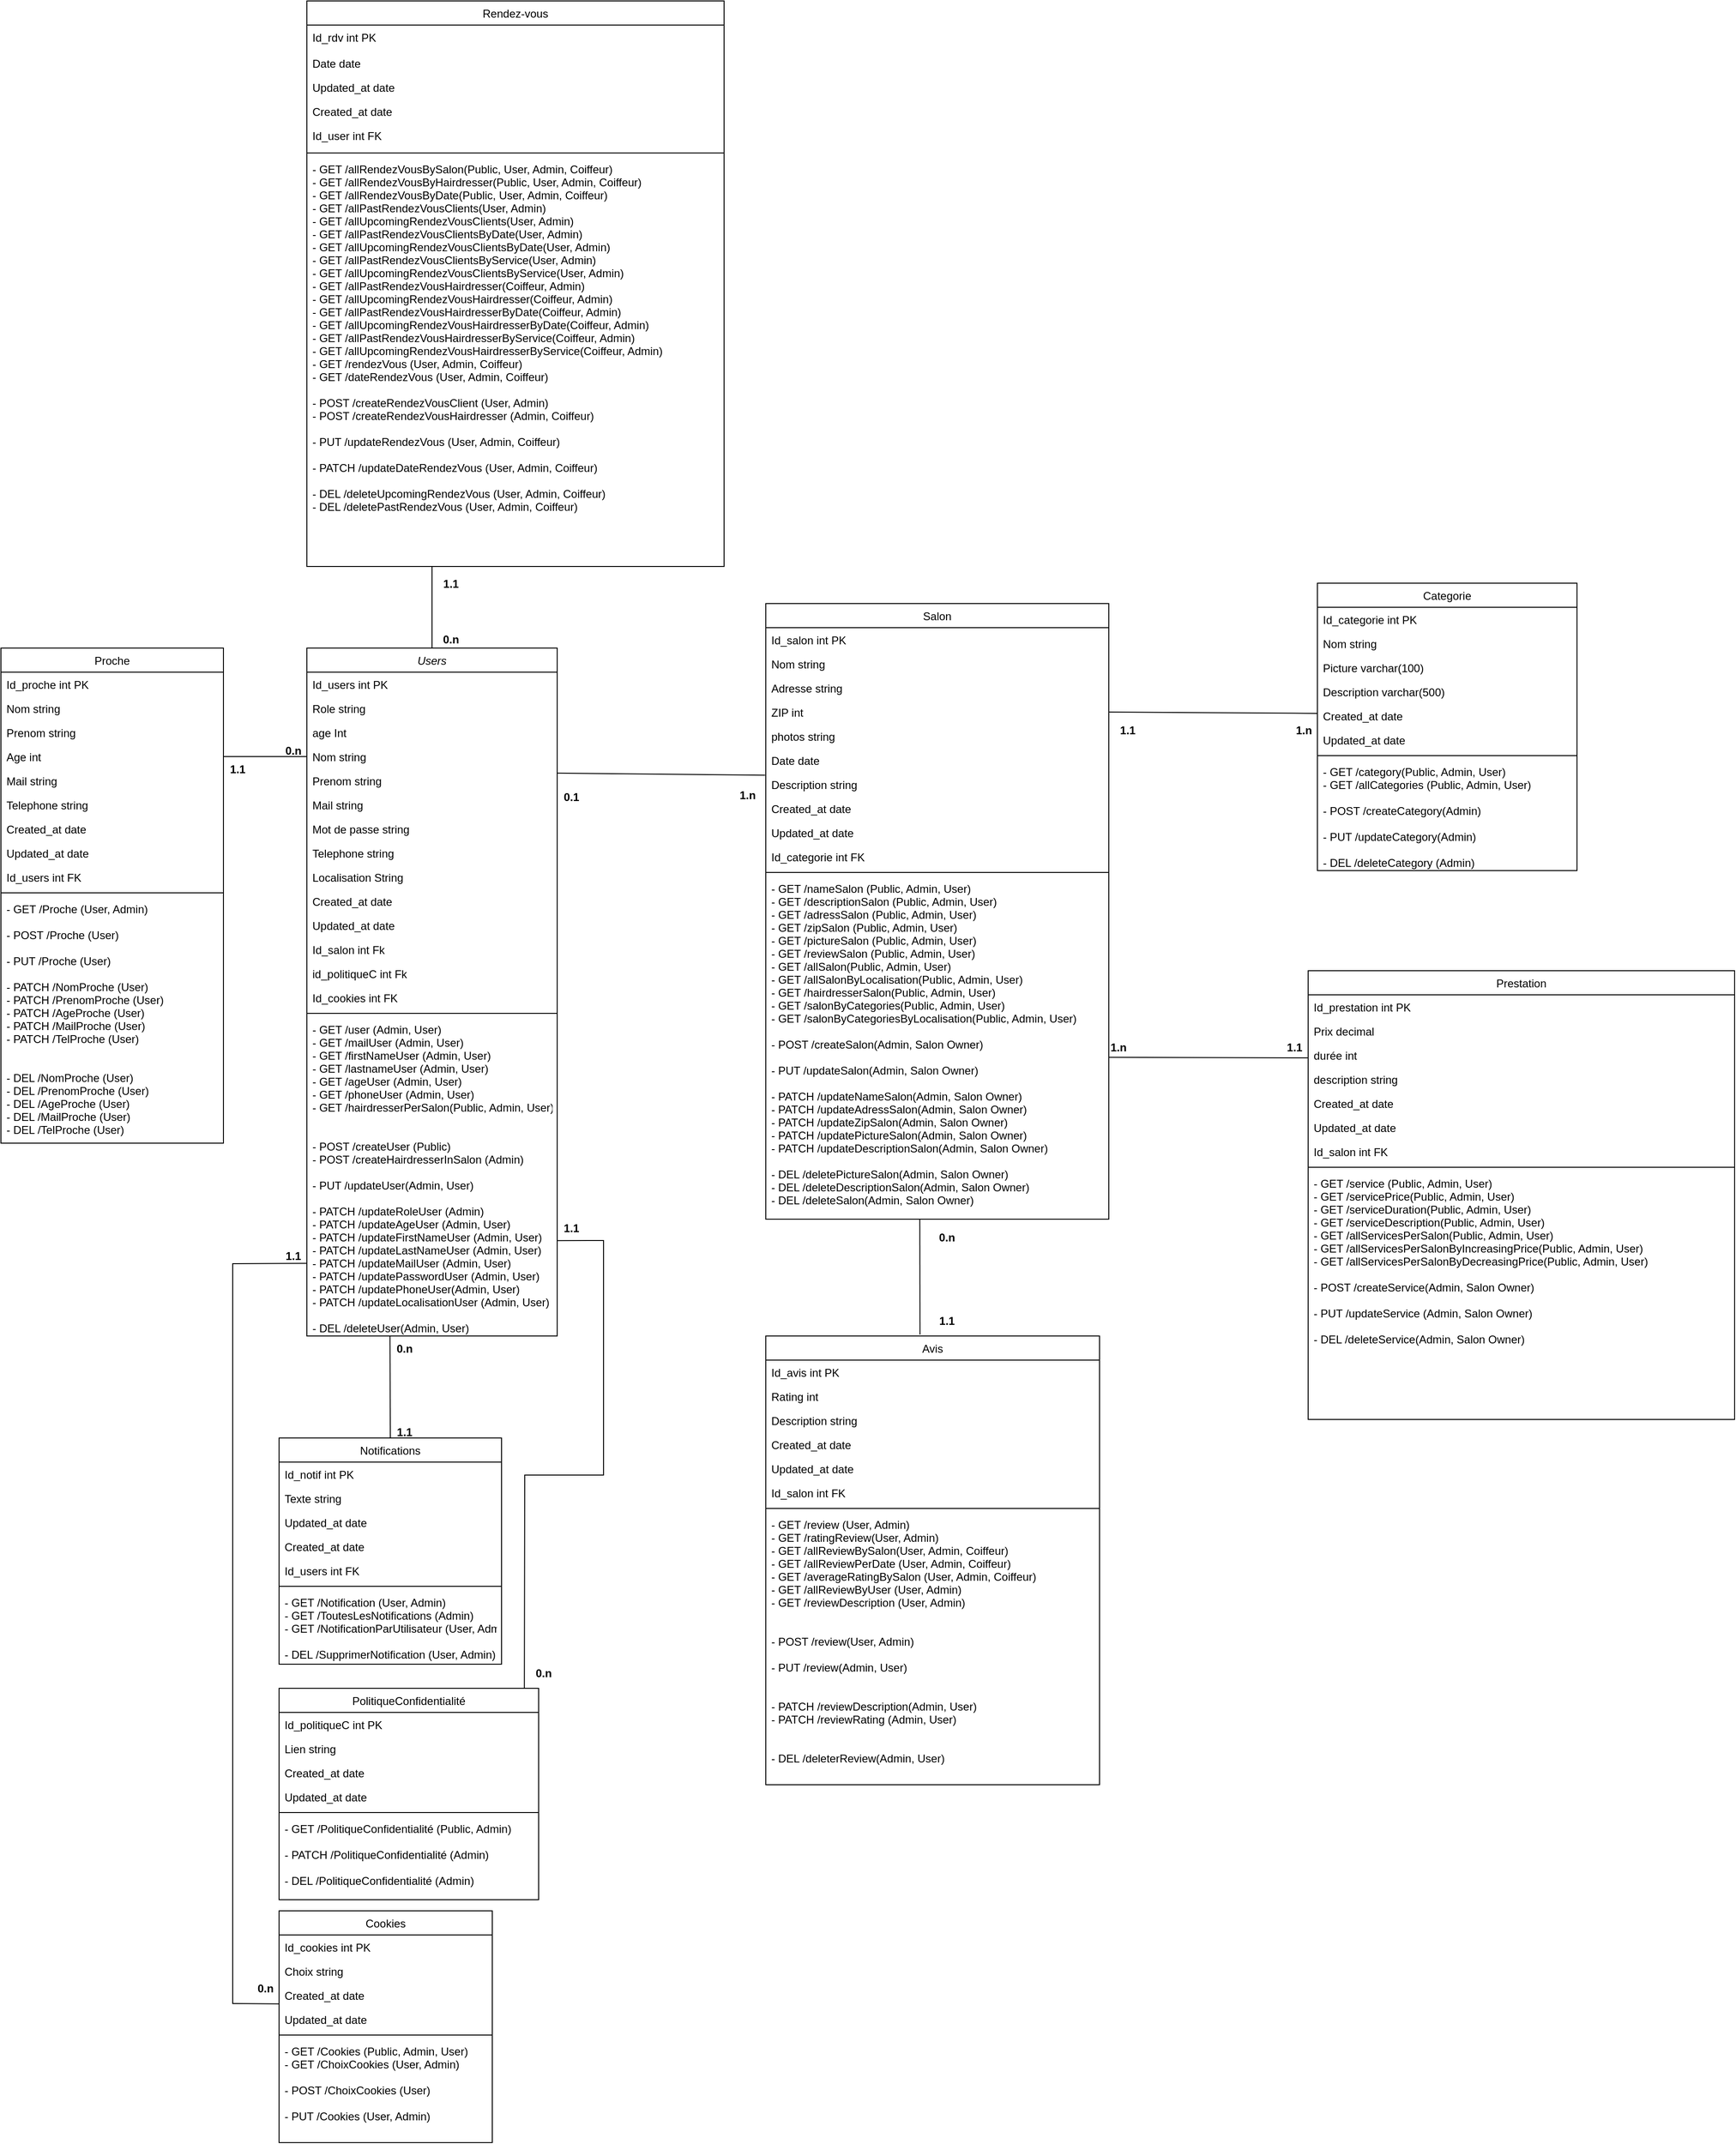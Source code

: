 <mxfile version="26.1.1">
  <diagram id="C5RBs43oDa-KdzZeNtuy" name="Page-1">
    <mxGraphModel dx="3074" dy="2182" grid="1" gridSize="10" guides="1" tooltips="1" connect="1" arrows="1" fold="1" page="1" pageScale="1" pageWidth="827" pageHeight="1169" math="0" shadow="0">
      <root>
        <mxCell id="WIyWlLk6GJQsqaUBKTNV-0" />
        <mxCell id="WIyWlLk6GJQsqaUBKTNV-1" parent="WIyWlLk6GJQsqaUBKTNV-0" />
        <mxCell id="zkfFHV4jXpPFQw0GAbJ--0" value="Users" style="swimlane;fontStyle=2;align=center;verticalAlign=top;childLayout=stackLayout;horizontal=1;startSize=26;horizontalStack=0;resizeParent=1;resizeLast=0;collapsible=1;marginBottom=0;rounded=0;shadow=0;strokeWidth=1;" parent="WIyWlLk6GJQsqaUBKTNV-1" vertex="1">
          <mxGeometry x="40" y="-92" width="270" height="742" as="geometry">
            <mxRectangle x="230" y="140" width="160" height="26" as="alternateBounds" />
          </mxGeometry>
        </mxCell>
        <mxCell id="LIrFVqC6FrregrjLPzAZ-3" value="Id_users int PK&#xa;" style="text;align=left;verticalAlign=top;spacingLeft=4;spacingRight=4;overflow=hidden;rotatable=0;points=[[0,0.5],[1,0.5]];portConstraint=eastwest;" parent="zkfFHV4jXpPFQw0GAbJ--0" vertex="1">
          <mxGeometry y="26" width="270" height="26" as="geometry" />
        </mxCell>
        <mxCell id="zkfFHV4jXpPFQw0GAbJ--1" value="Role string&#xa;&#xa;" style="text;align=left;verticalAlign=top;spacingLeft=4;spacingRight=4;overflow=hidden;rotatable=0;points=[[0,0.5],[1,0.5]];portConstraint=eastwest;" parent="zkfFHV4jXpPFQw0GAbJ--0" vertex="1">
          <mxGeometry y="52" width="270" height="26" as="geometry" />
        </mxCell>
        <mxCell id="zkfFHV4jXpPFQw0GAbJ--2" value="age Int" style="text;align=left;verticalAlign=top;spacingLeft=4;spacingRight=4;overflow=hidden;rotatable=0;points=[[0,0.5],[1,0.5]];portConstraint=eastwest;rounded=0;shadow=0;html=0;" parent="zkfFHV4jXpPFQw0GAbJ--0" vertex="1">
          <mxGeometry y="78" width="270" height="26" as="geometry" />
        </mxCell>
        <mxCell id="zkfFHV4jXpPFQw0GAbJ--3" value="Nom string" style="text;align=left;verticalAlign=top;spacingLeft=4;spacingRight=4;overflow=hidden;rotatable=0;points=[[0,0.5],[1,0.5]];portConstraint=eastwest;rounded=0;shadow=0;html=0;" parent="zkfFHV4jXpPFQw0GAbJ--0" vertex="1">
          <mxGeometry y="104" width="270" height="26" as="geometry" />
        </mxCell>
        <mxCell id="zkfFHV4jXpPFQw0GAbJ--5" value="Prenom string" style="text;align=left;verticalAlign=top;spacingLeft=4;spacingRight=4;overflow=hidden;rotatable=0;points=[[0,0.5],[1,0.5]];portConstraint=eastwest;" parent="zkfFHV4jXpPFQw0GAbJ--0" vertex="1">
          <mxGeometry y="130" width="270" height="26" as="geometry" />
        </mxCell>
        <mxCell id="1XZv7HSyNnlQdb31LOB--0" value="Mail string" style="text;align=left;verticalAlign=top;spacingLeft=4;spacingRight=4;overflow=hidden;rotatable=0;points=[[0,0.5],[1,0.5]];portConstraint=eastwest;" parent="zkfFHV4jXpPFQw0GAbJ--0" vertex="1">
          <mxGeometry y="156" width="270" height="26" as="geometry" />
        </mxCell>
        <mxCell id="1XZv7HSyNnlQdb31LOB--1" value="Mot de passe string" style="text;align=left;verticalAlign=top;spacingLeft=4;spacingRight=4;overflow=hidden;rotatable=0;points=[[0,0.5],[1,0.5]];portConstraint=eastwest;" parent="zkfFHV4jXpPFQw0GAbJ--0" vertex="1">
          <mxGeometry y="182" width="270" height="26" as="geometry" />
        </mxCell>
        <mxCell id="1XZv7HSyNnlQdb31LOB--2" value="Telephone string" style="text;align=left;verticalAlign=top;spacingLeft=4;spacingRight=4;overflow=hidden;rotatable=0;points=[[0,0.5],[1,0.5]];portConstraint=eastwest;" parent="zkfFHV4jXpPFQw0GAbJ--0" vertex="1">
          <mxGeometry y="208" width="270" height="26" as="geometry" />
        </mxCell>
        <mxCell id="1XZv7HSyNnlQdb31LOB--3" value="Localisation String" style="text;align=left;verticalAlign=top;spacingLeft=4;spacingRight=4;overflow=hidden;rotatable=0;points=[[0,0.5],[1,0.5]];portConstraint=eastwest;" parent="zkfFHV4jXpPFQw0GAbJ--0" vertex="1">
          <mxGeometry y="234" width="270" height="26" as="geometry" />
        </mxCell>
        <mxCell id="LIrFVqC6FrregrjLPzAZ-22" value="Created_at date" style="text;align=left;verticalAlign=top;spacingLeft=4;spacingRight=4;overflow=hidden;rotatable=0;points=[[0,0.5],[1,0.5]];portConstraint=eastwest;" parent="zkfFHV4jXpPFQw0GAbJ--0" vertex="1">
          <mxGeometry y="260" width="270" height="26" as="geometry" />
        </mxCell>
        <mxCell id="LIrFVqC6FrregrjLPzAZ-23" value="Updated_at date" style="text;align=left;verticalAlign=top;spacingLeft=4;spacingRight=4;overflow=hidden;rotatable=0;points=[[0,0.5],[1,0.5]];portConstraint=eastwest;" parent="zkfFHV4jXpPFQw0GAbJ--0" vertex="1">
          <mxGeometry y="286" width="270" height="26" as="geometry" />
        </mxCell>
        <mxCell id="LIrFVqC6FrregrjLPzAZ-4" value="Id_salon int Fk" style="text;align=left;verticalAlign=top;spacingLeft=4;spacingRight=4;overflow=hidden;rotatable=0;points=[[0,0.5],[1,0.5]];portConstraint=eastwest;" parent="zkfFHV4jXpPFQw0GAbJ--0" vertex="1">
          <mxGeometry y="312" width="270" height="26" as="geometry" />
        </mxCell>
        <mxCell id="LIrFVqC6FrregrjLPzAZ-5" value="id_politiqueC int Fk" style="text;align=left;verticalAlign=top;spacingLeft=4;spacingRight=4;overflow=hidden;rotatable=0;points=[[0,0.5],[1,0.5]];portConstraint=eastwest;" parent="zkfFHV4jXpPFQw0GAbJ--0" vertex="1">
          <mxGeometry y="338" width="270" height="26" as="geometry" />
        </mxCell>
        <mxCell id="LIrFVqC6FrregrjLPzAZ-6" value="Id_cookies int FK" style="text;align=left;verticalAlign=top;spacingLeft=4;spacingRight=4;overflow=hidden;rotatable=0;points=[[0,0.5],[1,0.5]];portConstraint=eastwest;" parent="zkfFHV4jXpPFQw0GAbJ--0" vertex="1">
          <mxGeometry y="364" width="270" height="26" as="geometry" />
        </mxCell>
        <mxCell id="zkfFHV4jXpPFQw0GAbJ--4" value="" style="line;html=1;strokeWidth=1;align=left;verticalAlign=middle;spacingTop=-1;spacingLeft=3;spacingRight=3;rotatable=0;labelPosition=right;points=[];portConstraint=eastwest;" parent="zkfFHV4jXpPFQw0GAbJ--0" vertex="1">
          <mxGeometry y="390" width="270" height="8" as="geometry" />
        </mxCell>
        <mxCell id="1XZv7HSyNnlQdb31LOB--4" value="- GET /user (Admin, User) &#xa;- GET /mailUser (Admin, User) &#xa;- GET /firstNameUser (Admin, User) &#xa;- GET /lastnameUser (Admin, User) &#xa;- GET /ageUser (Admin, User) &#xa;- GET /phoneUser (Admin, User) &#xa;- GET /hairdresserPerSalon(Public, Admin, User) &#xa; &#xa; &#xa;- POST /createUser (Public) &#xa;- POST /createHairdresserInSalon (Admin) &#xa; &#xa;- PUT /updateUser(Admin, User) &#xa; &#xa;- PATCH /updateRoleUser (Admin) &#xa;- PATCH /updateAgeUser (Admin, User) &#xa;- PATCH /updateFirstNameUser (Admin, User) &#xa;- PATCH /updateLastNameUser (Admin, User) &#xa;- PATCH /updateMailUser (Admin, User) &#xa;- PATCH /updatePasswordUser (Admin, User) &#xa;- PATCH /updatePhoneUser(Admin, User) &#xa;- PATCH /updateLocalisationUser (Admin, User) &#xa; &#xa;- DEL /deleteUser(Admin, User) " style="text;align=left;verticalAlign=top;spacingLeft=4;spacingRight=4;overflow=hidden;rotatable=0;points=[[0,0.5],[1,0.5]];portConstraint=eastwest;" parent="zkfFHV4jXpPFQw0GAbJ--0" vertex="1">
          <mxGeometry y="398" width="270" height="344" as="geometry" />
        </mxCell>
        <mxCell id="zkfFHV4jXpPFQw0GAbJ--17" value="Salon" style="swimlane;fontStyle=0;align=center;verticalAlign=top;childLayout=stackLayout;horizontal=1;startSize=26;horizontalStack=0;resizeParent=1;resizeLast=0;collapsible=1;marginBottom=0;rounded=0;shadow=0;strokeWidth=1;" parent="WIyWlLk6GJQsqaUBKTNV-1" vertex="1">
          <mxGeometry x="535" y="-140" width="370" height="664" as="geometry">
            <mxRectangle x="550" y="140" width="160" height="26" as="alternateBounds" />
          </mxGeometry>
        </mxCell>
        <mxCell id="LIrFVqC6FrregrjLPzAZ-31" value="Id_salon int PK" style="text;align=left;verticalAlign=top;spacingLeft=4;spacingRight=4;overflow=hidden;rotatable=0;points=[[0,0.5],[1,0.5]];portConstraint=eastwest;" parent="zkfFHV4jXpPFQw0GAbJ--17" vertex="1">
          <mxGeometry y="26" width="370" height="26" as="geometry" />
        </mxCell>
        <mxCell id="zkfFHV4jXpPFQw0GAbJ--18" value="Nom string" style="text;align=left;verticalAlign=top;spacingLeft=4;spacingRight=4;overflow=hidden;rotatable=0;points=[[0,0.5],[1,0.5]];portConstraint=eastwest;" parent="zkfFHV4jXpPFQw0GAbJ--17" vertex="1">
          <mxGeometry y="52" width="370" height="26" as="geometry" />
        </mxCell>
        <mxCell id="zkfFHV4jXpPFQw0GAbJ--19" value="Adresse string" style="text;align=left;verticalAlign=top;spacingLeft=4;spacingRight=4;overflow=hidden;rotatable=0;points=[[0,0.5],[1,0.5]];portConstraint=eastwest;rounded=0;shadow=0;html=0;" parent="zkfFHV4jXpPFQw0GAbJ--17" vertex="1">
          <mxGeometry y="78" width="370" height="26" as="geometry" />
        </mxCell>
        <mxCell id="zkfFHV4jXpPFQw0GAbJ--20" value="ZIP int" style="text;align=left;verticalAlign=top;spacingLeft=4;spacingRight=4;overflow=hidden;rotatable=0;points=[[0,0.5],[1,0.5]];portConstraint=eastwest;rounded=0;shadow=0;html=0;" parent="zkfFHV4jXpPFQw0GAbJ--17" vertex="1">
          <mxGeometry y="104" width="370" height="26" as="geometry" />
        </mxCell>
        <mxCell id="zkfFHV4jXpPFQw0GAbJ--21" value="photos string" style="text;align=left;verticalAlign=top;spacingLeft=4;spacingRight=4;overflow=hidden;rotatable=0;points=[[0,0.5],[1,0.5]];portConstraint=eastwest;rounded=0;shadow=0;html=0;" parent="zkfFHV4jXpPFQw0GAbJ--17" vertex="1">
          <mxGeometry y="130" width="370" height="26" as="geometry" />
        </mxCell>
        <mxCell id="zkfFHV4jXpPFQw0GAbJ--22" value="Date date" style="text;align=left;verticalAlign=top;spacingLeft=4;spacingRight=4;overflow=hidden;rotatable=0;points=[[0,0.5],[1,0.5]];portConstraint=eastwest;rounded=0;shadow=0;html=0;" parent="zkfFHV4jXpPFQw0GAbJ--17" vertex="1">
          <mxGeometry y="156" width="370" height="26" as="geometry" />
        </mxCell>
        <mxCell id="zkfFHV4jXpPFQw0GAbJ--24" value="Description string" style="text;align=left;verticalAlign=top;spacingLeft=4;spacingRight=4;overflow=hidden;rotatable=0;points=[[0,0.5],[1,0.5]];portConstraint=eastwest;" parent="zkfFHV4jXpPFQw0GAbJ--17" vertex="1">
          <mxGeometry y="182" width="370" height="26" as="geometry" />
        </mxCell>
        <mxCell id="LIrFVqC6FrregrjLPzAZ-29" value="Created_at date" style="text;align=left;verticalAlign=top;spacingLeft=4;spacingRight=4;overflow=hidden;rotatable=0;points=[[0,0.5],[1,0.5]];portConstraint=eastwest;" parent="zkfFHV4jXpPFQw0GAbJ--17" vertex="1">
          <mxGeometry y="208" width="370" height="26" as="geometry" />
        </mxCell>
        <mxCell id="LIrFVqC6FrregrjLPzAZ-30" value="Updated_at date" style="text;align=left;verticalAlign=top;spacingLeft=4;spacingRight=4;overflow=hidden;rotatable=0;points=[[0,0.5],[1,0.5]];portConstraint=eastwest;" parent="zkfFHV4jXpPFQw0GAbJ--17" vertex="1">
          <mxGeometry y="234" width="370" height="26" as="geometry" />
        </mxCell>
        <mxCell id="LIrFVqC6FrregrjLPzAZ-32" value="Id_categorie int FK" style="text;align=left;verticalAlign=top;spacingLeft=4;spacingRight=4;overflow=hidden;rotatable=0;points=[[0,0.5],[1,0.5]];portConstraint=eastwest;" parent="zkfFHV4jXpPFQw0GAbJ--17" vertex="1">
          <mxGeometry y="260" width="370" height="26" as="geometry" />
        </mxCell>
        <mxCell id="zkfFHV4jXpPFQw0GAbJ--23" value="" style="line;html=1;strokeWidth=1;align=left;verticalAlign=middle;spacingTop=-1;spacingLeft=3;spacingRight=3;rotatable=0;labelPosition=right;points=[];portConstraint=eastwest;" parent="zkfFHV4jXpPFQw0GAbJ--17" vertex="1">
          <mxGeometry y="286" width="370" height="8" as="geometry" />
        </mxCell>
        <mxCell id="zkfFHV4jXpPFQw0GAbJ--25" value="- GET /nameSalon (Public, Admin, User) &#xa;- GET /descriptionSalon (Public, Admin, User) &#xa;- GET /adressSalon (Public, Admin, User) &#xa;- GET /zipSalon (Public, Admin, User) &#xa;- GET /pictureSalon (Public, Admin, User) &#xa;- GET /reviewSalon (Public, Admin, User) &#xa;- GET /allSalon(Public, Admin, User) &#xa;- GET /allSalonByLocalisation(Public, Admin, User) &#xa;- GET /hairdresserSalon(Public, Admin, User) &#xa;- GET /salonByCategories(Public, Admin, User) &#xa;- GET /salonByCategoriesByLocalisation(Public, Admin, User) &#xa; &#xa;- POST /createSalon(Admin, Salon Owner) &#xa; &#xa;- PUT /updateSalon(Admin, Salon Owner) &#xa; &#xa;- PATCH /updateNameSalon(Admin, Salon Owner) &#xa;- PATCH /updateAdressSalon(Admin, Salon Owner) &#xa;- PATCH /updateZipSalon(Admin, Salon Owner) &#xa;- PATCH /updatePictureSalon(Admin, Salon Owner) &#xa;- PATCH /updateDescriptionSalon(Admin, Salon Owner) &#xa; &#xa;- DEL /deletePictureSalon(Admin, Salon Owner) &#xa;- DEL /deleteDescriptionSalon(Admin, Salon Owner) &#xa;- DEL /deleteSalon(Admin, Salon Owner) " style="text;align=left;verticalAlign=top;spacingLeft=4;spacingRight=4;overflow=hidden;rotatable=0;points=[[0,0.5],[1,0.5]];portConstraint=eastwest;" parent="zkfFHV4jXpPFQw0GAbJ--17" vertex="1">
          <mxGeometry y="294" width="370" height="370" as="geometry" />
        </mxCell>
        <mxCell id="1XZv7HSyNnlQdb31LOB--11" value="Prestation" style="swimlane;fontStyle=0;align=center;verticalAlign=top;childLayout=stackLayout;horizontal=1;startSize=26;horizontalStack=0;resizeParent=1;resizeLast=0;collapsible=1;marginBottom=0;rounded=0;shadow=0;strokeWidth=1;" parent="WIyWlLk6GJQsqaUBKTNV-1" vertex="1">
          <mxGeometry x="1120" y="256" width="460" height="484" as="geometry">
            <mxRectangle x="550" y="140" width="160" height="26" as="alternateBounds" />
          </mxGeometry>
        </mxCell>
        <mxCell id="LIrFVqC6FrregrjLPzAZ-46" value="Id_prestation int PK" style="text;align=left;verticalAlign=top;spacingLeft=4;spacingRight=4;overflow=hidden;rotatable=0;points=[[0,0.5],[1,0.5]];portConstraint=eastwest;" parent="1XZv7HSyNnlQdb31LOB--11" vertex="1">
          <mxGeometry y="26" width="460" height="26" as="geometry" />
        </mxCell>
        <mxCell id="1XZv7HSyNnlQdb31LOB--12" value="Prix decimal" style="text;align=left;verticalAlign=top;spacingLeft=4;spacingRight=4;overflow=hidden;rotatable=0;points=[[0,0.5],[1,0.5]];portConstraint=eastwest;" parent="1XZv7HSyNnlQdb31LOB--11" vertex="1">
          <mxGeometry y="52" width="460" height="26" as="geometry" />
        </mxCell>
        <mxCell id="1XZv7HSyNnlQdb31LOB--13" value="durée int" style="text;align=left;verticalAlign=top;spacingLeft=4;spacingRight=4;overflow=hidden;rotatable=0;points=[[0,0.5],[1,0.5]];portConstraint=eastwest;rounded=0;shadow=0;html=0;" parent="1XZv7HSyNnlQdb31LOB--11" vertex="1">
          <mxGeometry y="78" width="460" height="26" as="geometry" />
        </mxCell>
        <mxCell id="1XZv7HSyNnlQdb31LOB--14" value="description string" style="text;align=left;verticalAlign=top;spacingLeft=4;spacingRight=4;overflow=hidden;rotatable=0;points=[[0,0.5],[1,0.5]];portConstraint=eastwest;rounded=0;shadow=0;html=0;" parent="1XZv7HSyNnlQdb31LOB--11" vertex="1">
          <mxGeometry y="104" width="460" height="26" as="geometry" />
        </mxCell>
        <mxCell id="LIrFVqC6FrregrjLPzAZ-37" value="Created_at date" style="text;align=left;verticalAlign=top;spacingLeft=4;spacingRight=4;overflow=hidden;rotatable=0;points=[[0,0.5],[1,0.5]];portConstraint=eastwest;" parent="1XZv7HSyNnlQdb31LOB--11" vertex="1">
          <mxGeometry y="130" width="460" height="26" as="geometry" />
        </mxCell>
        <mxCell id="LIrFVqC6FrregrjLPzAZ-38" value="Updated_at date" style="text;align=left;verticalAlign=top;spacingLeft=4;spacingRight=4;overflow=hidden;rotatable=0;points=[[0,0.5],[1,0.5]];portConstraint=eastwest;" parent="1XZv7HSyNnlQdb31LOB--11" vertex="1">
          <mxGeometry y="156" width="460" height="26" as="geometry" />
        </mxCell>
        <mxCell id="LIrFVqC6FrregrjLPzAZ-47" value="Id_salon int FK" style="text;align=left;verticalAlign=top;spacingLeft=4;spacingRight=4;overflow=hidden;rotatable=0;points=[[0,0.5],[1,0.5]];portConstraint=eastwest;" parent="1XZv7HSyNnlQdb31LOB--11" vertex="1">
          <mxGeometry y="182" width="460" height="26" as="geometry" />
        </mxCell>
        <mxCell id="1XZv7HSyNnlQdb31LOB--18" value="" style="line;html=1;strokeWidth=1;align=left;verticalAlign=middle;spacingTop=-1;spacingLeft=3;spacingRight=3;rotatable=0;labelPosition=right;points=[];portConstraint=eastwest;" parent="1XZv7HSyNnlQdb31LOB--11" vertex="1">
          <mxGeometry y="208" width="460" height="8" as="geometry" />
        </mxCell>
        <mxCell id="1XZv7HSyNnlQdb31LOB--20" value="- GET /service (Public, Admin, User) &#xa;- GET /servicePrice(Public, Admin, User) &#xa;- GET /serviceDuration(Public, Admin, User) &#xa;- GET /serviceDescription(Public, Admin, User) &#xa;- GET /allServicesPerSalon(Public, Admin, User) &#xa;- GET /allServicesPerSalonByIncreasingPrice(Public, Admin, User) &#xa;- GET /allServicesPerSalonByDecreasingPrice(Public, Admin, User) &#xa; &#xa;- POST /createService(Admin, Salon Owner) &#xa; &#xa;- PUT /updateService (Admin, Salon Owner)  &#xa; &#xa;- DEL /deleteService(Admin, Salon Owner) " style="text;align=left;verticalAlign=top;spacingLeft=4;spacingRight=4;overflow=hidden;rotatable=0;points=[[0,0.5],[1,0.5]];portConstraint=eastwest;" parent="1XZv7HSyNnlQdb31LOB--11" vertex="1">
          <mxGeometry y="216" width="460" height="268" as="geometry" />
        </mxCell>
        <mxCell id="1XZv7HSyNnlQdb31LOB--21" value="Rendez-vous" style="swimlane;fontStyle=0;align=center;verticalAlign=top;childLayout=stackLayout;horizontal=1;startSize=26;horizontalStack=0;resizeParent=1;resizeLast=0;collapsible=1;marginBottom=0;rounded=0;shadow=0;strokeWidth=1;" parent="WIyWlLk6GJQsqaUBKTNV-1" vertex="1">
          <mxGeometry x="40" y="-790" width="450" height="610" as="geometry">
            <mxRectangle x="550" y="140" width="160" height="26" as="alternateBounds" />
          </mxGeometry>
        </mxCell>
        <mxCell id="1XZv7HSyNnlQdb31LOB--22" value="Id_rdv int PK&#xa;&#xa;Date date&#xa;" style="text;align=left;verticalAlign=top;spacingLeft=4;spacingRight=4;overflow=hidden;rotatable=0;points=[[0,0.5],[1,0.5]];portConstraint=eastwest;" parent="1XZv7HSyNnlQdb31LOB--21" vertex="1">
          <mxGeometry y="26" width="450" height="54" as="geometry" />
        </mxCell>
        <mxCell id="LIrFVqC6FrregrjLPzAZ-25" value="Updated_at date" style="text;align=left;verticalAlign=top;spacingLeft=4;spacingRight=4;overflow=hidden;rotatable=0;points=[[0,0.5],[1,0.5]];portConstraint=eastwest;" parent="1XZv7HSyNnlQdb31LOB--21" vertex="1">
          <mxGeometry y="80" width="450" height="26" as="geometry" />
        </mxCell>
        <mxCell id="LIrFVqC6FrregrjLPzAZ-24" value="Created_at date" style="text;align=left;verticalAlign=top;spacingLeft=4;spacingRight=4;overflow=hidden;rotatable=0;points=[[0,0.5],[1,0.5]];portConstraint=eastwest;" parent="1XZv7HSyNnlQdb31LOB--21" vertex="1">
          <mxGeometry y="106" width="450" height="26" as="geometry" />
        </mxCell>
        <mxCell id="LIrFVqC6FrregrjLPzAZ-26" value="Id_user int FK" style="text;align=left;verticalAlign=top;spacingLeft=4;spacingRight=4;overflow=hidden;rotatable=0;points=[[0,0.5],[1,0.5]];portConstraint=eastwest;" parent="1XZv7HSyNnlQdb31LOB--21" vertex="1">
          <mxGeometry y="132" width="450" height="28" as="geometry" />
        </mxCell>
        <mxCell id="1XZv7HSyNnlQdb31LOB--28" value="" style="line;html=1;strokeWidth=1;align=left;verticalAlign=middle;spacingTop=-1;spacingLeft=3;spacingRight=3;rotatable=0;labelPosition=right;points=[];portConstraint=eastwest;" parent="1XZv7HSyNnlQdb31LOB--21" vertex="1">
          <mxGeometry y="160" width="450" height="8" as="geometry" />
        </mxCell>
        <mxCell id="1XZv7HSyNnlQdb31LOB--30" value="- GET /allRendezVousBySalon(Public, User, Admin, Coiffeur) &#xa;- GET /allRendezVousByHairdresser(Public, User, Admin, Coiffeur) &#xa;- GET /allRendezVousByDate(Public, User, Admin, Coiffeur) &#xa;- GET /allPastRendezVousClients(User, Admin) &#xa;- GET /allUpcomingRendezVousClients(User, Admin) &#xa;- GET /allPastRendezVousClientsByDate(User, Admin) &#xa;- GET /allUpcomingRendezVousClientsByDate(User, Admin) &#xa;- GET /allPastRendezVousClientsByService(User, Admin) &#xa;- GET /allUpcomingRendezVousClientsByService(User, Admin) &#xa;- GET /allPastRendezVousHairdresser(Coiffeur, Admin) &#xa;- GET /allUpcomingRendezVousHairdresser(Coiffeur, Admin) &#xa;- GET /allPastRendezVousHairdresserByDate(Coiffeur, Admin) &#xa;- GET /allUpcomingRendezVousHairdresserByDate(Coiffeur, Admin) &#xa;- GET /allPastRendezVousHairdresserByService(Coiffeur, Admin) &#xa;- GET /allUpcomingRendezVousHairdresserByService(Coiffeur, Admin) &#xa;- GET /rendezVous (User, Admin, Coiffeur) &#xa;- GET /dateRendezVous (User, Admin, Coiffeur) &#xa; &#xa;- POST /createRendezVousClient (User, Admin) &#xa;- POST /createRendezVousHairdresser (Admin, Coiffeur) &#xa; &#xa;- PUT /updateRendezVous (User, Admin, Coiffeur) &#xa; &#xa;- PATCH /updateDateRendezVous (User, Admin, Coiffeur) &#xa; &#xa;- DEL /deleteUpcomingRendezVous (User, Admin, Coiffeur) &#xa;- DEL /deletePastRendezVous (User, Admin, Coiffeur) " style="text;align=left;verticalAlign=top;spacingLeft=4;spacingRight=4;overflow=hidden;rotatable=0;points=[[0,0.5],[1,0.5]];portConstraint=eastwest;" parent="1XZv7HSyNnlQdb31LOB--21" vertex="1">
          <mxGeometry y="168" width="450" height="400" as="geometry" />
        </mxCell>
        <mxCell id="1XZv7HSyNnlQdb31LOB--40" value="Categorie" style="swimlane;fontStyle=0;align=center;verticalAlign=top;childLayout=stackLayout;horizontal=1;startSize=26;horizontalStack=0;resizeParent=1;resizeLast=0;collapsible=1;marginBottom=0;rounded=0;shadow=0;strokeWidth=1;" parent="WIyWlLk6GJQsqaUBKTNV-1" vertex="1">
          <mxGeometry x="1130" y="-162" width="280" height="310" as="geometry">
            <mxRectangle x="550" y="140" width="160" height="26" as="alternateBounds" />
          </mxGeometry>
        </mxCell>
        <mxCell id="LIrFVqC6FrregrjLPzAZ-41" value="Id_categorie int PK" style="text;align=left;verticalAlign=top;spacingLeft=4;spacingRight=4;overflow=hidden;rotatable=0;points=[[0,0.5],[1,0.5]];portConstraint=eastwest;" parent="1XZv7HSyNnlQdb31LOB--40" vertex="1">
          <mxGeometry y="26" width="280" height="26" as="geometry" />
        </mxCell>
        <mxCell id="1XZv7HSyNnlQdb31LOB--41" value="Nom string" style="text;align=left;verticalAlign=top;spacingLeft=4;spacingRight=4;overflow=hidden;rotatable=0;points=[[0,0.5],[1,0.5]];portConstraint=eastwest;" parent="1XZv7HSyNnlQdb31LOB--40" vertex="1">
          <mxGeometry y="52" width="280" height="26" as="geometry" />
        </mxCell>
        <mxCell id="LIrFVqC6FrregrjLPzAZ-42" value="Picture varchar(100)" style="text;align=left;verticalAlign=top;spacingLeft=4;spacingRight=4;overflow=hidden;rotatable=0;points=[[0,0.5],[1,0.5]];portConstraint=eastwest;" parent="1XZv7HSyNnlQdb31LOB--40" vertex="1">
          <mxGeometry y="78" width="280" height="26" as="geometry" />
        </mxCell>
        <mxCell id="LIrFVqC6FrregrjLPzAZ-43" value="Description varchar(500)" style="text;align=left;verticalAlign=top;spacingLeft=4;spacingRight=4;overflow=hidden;rotatable=0;points=[[0,0.5],[1,0.5]];portConstraint=eastwest;" parent="1XZv7HSyNnlQdb31LOB--40" vertex="1">
          <mxGeometry y="104" width="280" height="26" as="geometry" />
        </mxCell>
        <mxCell id="LIrFVqC6FrregrjLPzAZ-39" value="Created_at date" style="text;align=left;verticalAlign=top;spacingLeft=4;spacingRight=4;overflow=hidden;rotatable=0;points=[[0,0.5],[1,0.5]];portConstraint=eastwest;" parent="1XZv7HSyNnlQdb31LOB--40" vertex="1">
          <mxGeometry y="130" width="280" height="26" as="geometry" />
        </mxCell>
        <mxCell id="LIrFVqC6FrregrjLPzAZ-40" value="Updated_at date" style="text;align=left;verticalAlign=top;spacingLeft=4;spacingRight=4;overflow=hidden;rotatable=0;points=[[0,0.5],[1,0.5]];portConstraint=eastwest;" parent="1XZv7HSyNnlQdb31LOB--40" vertex="1">
          <mxGeometry y="156" width="280" height="26" as="geometry" />
        </mxCell>
        <mxCell id="1XZv7HSyNnlQdb31LOB--47" value="" style="line;html=1;strokeWidth=1;align=left;verticalAlign=middle;spacingTop=-1;spacingLeft=3;spacingRight=3;rotatable=0;labelPosition=right;points=[];portConstraint=eastwest;" parent="1XZv7HSyNnlQdb31LOB--40" vertex="1">
          <mxGeometry y="182" width="280" height="8" as="geometry" />
        </mxCell>
        <mxCell id="1XZv7HSyNnlQdb31LOB--48" value="- GET /category(Public, Admin, User)&#xa;- GET /allCategories (Public, Admin, User) &#xa; &#xa;- POST /createCategory(Admin) &#xa; &#xa;- PUT /updateCategory(Admin) &#xa; &#xa;- DEL /deleteCategory (Admin) " style="text;align=left;verticalAlign=top;spacingLeft=4;spacingRight=4;overflow=hidden;rotatable=0;points=[[0,0.5],[1,0.5]];portConstraint=eastwest;" parent="1XZv7HSyNnlQdb31LOB--40" vertex="1">
          <mxGeometry y="190" width="280" height="120" as="geometry" />
        </mxCell>
        <mxCell id="1XZv7HSyNnlQdb31LOB--49" value="Notifications" style="swimlane;fontStyle=0;align=center;verticalAlign=top;childLayout=stackLayout;horizontal=1;startSize=26;horizontalStack=0;resizeParent=1;resizeLast=0;collapsible=1;marginBottom=0;rounded=0;shadow=0;strokeWidth=1;" parent="WIyWlLk6GJQsqaUBKTNV-1" vertex="1">
          <mxGeometry x="10" y="760" width="240" height="244" as="geometry">
            <mxRectangle x="550" y="140" width="160" height="26" as="alternateBounds" />
          </mxGeometry>
        </mxCell>
        <mxCell id="LIrFVqC6FrregrjLPzAZ-8" value="Id_notif int PK" style="text;align=left;verticalAlign=top;spacingLeft=4;spacingRight=4;overflow=hidden;rotatable=0;points=[[0,0.5],[1,0.5]];portConstraint=eastwest;" parent="1XZv7HSyNnlQdb31LOB--49" vertex="1">
          <mxGeometry y="26" width="240" height="26" as="geometry" />
        </mxCell>
        <mxCell id="LIrFVqC6FrregrjLPzAZ-9" value="Texte string" style="text;align=left;verticalAlign=top;spacingLeft=4;spacingRight=4;overflow=hidden;rotatable=0;points=[[0,0.5],[1,0.5]];portConstraint=eastwest;" parent="1XZv7HSyNnlQdb31LOB--49" vertex="1">
          <mxGeometry y="52" width="240" height="26" as="geometry" />
        </mxCell>
        <mxCell id="LIrFVqC6FrregrjLPzAZ-21" value="Updated_at date" style="text;align=left;verticalAlign=top;spacingLeft=4;spacingRight=4;overflow=hidden;rotatable=0;points=[[0,0.5],[1,0.5]];portConstraint=eastwest;" parent="1XZv7HSyNnlQdb31LOB--49" vertex="1">
          <mxGeometry y="78" width="240" height="26" as="geometry" />
        </mxCell>
        <mxCell id="LIrFVqC6FrregrjLPzAZ-20" value="Created_at date" style="text;align=left;verticalAlign=top;spacingLeft=4;spacingRight=4;overflow=hidden;rotatable=0;points=[[0,0.5],[1,0.5]];portConstraint=eastwest;" parent="1XZv7HSyNnlQdb31LOB--49" vertex="1">
          <mxGeometry y="104" width="240" height="26" as="geometry" />
        </mxCell>
        <mxCell id="1XZv7HSyNnlQdb31LOB--50" value="Id_users int FK" style="text;align=left;verticalAlign=top;spacingLeft=4;spacingRight=4;overflow=hidden;rotatable=0;points=[[0,0.5],[1,0.5]];portConstraint=eastwest;" parent="1XZv7HSyNnlQdb31LOB--49" vertex="1">
          <mxGeometry y="130" width="240" height="26" as="geometry" />
        </mxCell>
        <mxCell id="1XZv7HSyNnlQdb31LOB--51" value="" style="line;html=1;strokeWidth=1;align=left;verticalAlign=middle;spacingTop=-1;spacingLeft=3;spacingRight=3;rotatable=0;labelPosition=right;points=[];portConstraint=eastwest;" parent="1XZv7HSyNnlQdb31LOB--49" vertex="1">
          <mxGeometry y="156" width="240" height="8" as="geometry" />
        </mxCell>
        <mxCell id="1XZv7HSyNnlQdb31LOB--79" value="- GET /Notification (User, Admin) &#xa;- GET /ToutesLesNotifications (Admin) &#xa;- GET /NotificationParUtilisateur (User, Admin) &#xa; &#xa;- DEL /SupprimerNotification (User, Admin) " style="text;align=left;verticalAlign=top;spacingLeft=4;spacingRight=4;overflow=hidden;rotatable=0;points=[[0,0.5],[1,0.5]];portConstraint=eastwest;" parent="1XZv7HSyNnlQdb31LOB--49" vertex="1">
          <mxGeometry y="164" width="240" height="80" as="geometry" />
        </mxCell>
        <mxCell id="1XZv7HSyNnlQdb31LOB--53" value="Avis" style="swimlane;fontStyle=0;align=center;verticalAlign=top;childLayout=stackLayout;horizontal=1;startSize=26;horizontalStack=0;resizeParent=1;resizeLast=0;collapsible=1;marginBottom=0;rounded=0;shadow=0;strokeWidth=1;" parent="WIyWlLk6GJQsqaUBKTNV-1" vertex="1">
          <mxGeometry x="535" y="650" width="360" height="484" as="geometry">
            <mxRectangle x="550" y="140" width="160" height="26" as="alternateBounds" />
          </mxGeometry>
        </mxCell>
        <mxCell id="LIrFVqC6FrregrjLPzAZ-35" value="Id_avis int PK" style="text;align=left;verticalAlign=top;spacingLeft=4;spacingRight=4;overflow=hidden;rotatable=0;points=[[0,0.5],[1,0.5]];portConstraint=eastwest;" parent="1XZv7HSyNnlQdb31LOB--53" vertex="1">
          <mxGeometry y="26" width="360" height="26" as="geometry" />
        </mxCell>
        <mxCell id="1XZv7HSyNnlQdb31LOB--54" value="Rating int" style="text;align=left;verticalAlign=top;spacingLeft=4;spacingRight=4;overflow=hidden;rotatable=0;points=[[0,0.5],[1,0.5]];portConstraint=eastwest;" parent="1XZv7HSyNnlQdb31LOB--53" vertex="1">
          <mxGeometry y="52" width="360" height="26" as="geometry" />
        </mxCell>
        <mxCell id="1XZv7HSyNnlQdb31LOB--57" value="Description string" style="text;align=left;verticalAlign=top;spacingLeft=4;spacingRight=4;overflow=hidden;rotatable=0;points=[[0,0.5],[1,0.5]];portConstraint=eastwest;" parent="1XZv7HSyNnlQdb31LOB--53" vertex="1">
          <mxGeometry y="78" width="360" height="26" as="geometry" />
        </mxCell>
        <mxCell id="LIrFVqC6FrregrjLPzAZ-33" value="Created_at date" style="text;align=left;verticalAlign=top;spacingLeft=4;spacingRight=4;overflow=hidden;rotatable=0;points=[[0,0.5],[1,0.5]];portConstraint=eastwest;" parent="1XZv7HSyNnlQdb31LOB--53" vertex="1">
          <mxGeometry y="104" width="360" height="26" as="geometry" />
        </mxCell>
        <mxCell id="LIrFVqC6FrregrjLPzAZ-34" value="Updated_at date" style="text;align=left;verticalAlign=top;spacingLeft=4;spacingRight=4;overflow=hidden;rotatable=0;points=[[0,0.5],[1,0.5]];portConstraint=eastwest;" parent="1XZv7HSyNnlQdb31LOB--53" vertex="1">
          <mxGeometry y="130" width="360" height="26" as="geometry" />
        </mxCell>
        <mxCell id="LIrFVqC6FrregrjLPzAZ-36" value="Id_salon int FK" style="text;align=left;verticalAlign=top;spacingLeft=4;spacingRight=4;overflow=hidden;rotatable=0;points=[[0,0.5],[1,0.5]];portConstraint=eastwest;" parent="1XZv7HSyNnlQdb31LOB--53" vertex="1">
          <mxGeometry y="156" width="360" height="26" as="geometry" />
        </mxCell>
        <mxCell id="1XZv7HSyNnlQdb31LOB--55" value="" style="line;html=1;strokeWidth=1;align=left;verticalAlign=middle;spacingTop=-1;spacingLeft=3;spacingRight=3;rotatable=0;labelPosition=right;points=[];portConstraint=eastwest;" parent="1XZv7HSyNnlQdb31LOB--53" vertex="1">
          <mxGeometry y="182" width="360" height="8" as="geometry" />
        </mxCell>
        <mxCell id="1XZv7HSyNnlQdb31LOB--56" value="- GET /review (User, Admin) &#xa;- GET /ratingReview(User, Admin) &#xa;- GET /allReviewBySalon(User, Admin, Coiffeur) &#xa;- GET /allReviewPerDate (User, Admin, Coiffeur) &#xa;- GET /averageRatingBySalon (User, Admin, Coiffeur) &#xa;- GET /allReviewByUser (User, Admin) &#xa;- GET /reviewDescription (User, Admin) &#xa; &#xa; &#xa;- POST /review(User, Admin) &#xa; &#xa;- PUT /review(Admin, User) &#xa; &#xa; &#xa;- PATCH /reviewDescription(Admin, User) &#xa;- PATCH /reviewRating (Admin, User) &#xa; &#xa; &#xa;- DEL /deleterReview(Admin, User) " style="text;align=left;verticalAlign=top;spacingLeft=4;spacingRight=4;overflow=hidden;rotatable=0;points=[[0,0.5],[1,0.5]];portConstraint=eastwest;" parent="1XZv7HSyNnlQdb31LOB--53" vertex="1">
          <mxGeometry y="190" width="360" height="294" as="geometry" />
        </mxCell>
        <mxCell id="1XZv7HSyNnlQdb31LOB--58" value="PolitiqueConfidentialité" style="swimlane;fontStyle=0;align=center;verticalAlign=top;childLayout=stackLayout;horizontal=1;startSize=26;horizontalStack=0;resizeParent=1;resizeLast=0;collapsible=1;marginBottom=0;rounded=0;shadow=0;strokeWidth=1;" parent="WIyWlLk6GJQsqaUBKTNV-1" vertex="1">
          <mxGeometry x="10" y="1030" width="280" height="228" as="geometry">
            <mxRectangle x="550" y="140" width="160" height="26" as="alternateBounds" />
          </mxGeometry>
        </mxCell>
        <mxCell id="1XZv7HSyNnlQdb31LOB--59" value="Id_politiqueC int PK" style="text;align=left;verticalAlign=top;spacingLeft=4;spacingRight=4;overflow=hidden;rotatable=0;points=[[0,0.5],[1,0.5]];portConstraint=eastwest;" parent="1XZv7HSyNnlQdb31LOB--58" vertex="1">
          <mxGeometry y="26" width="280" height="26" as="geometry" />
        </mxCell>
        <mxCell id="LIrFVqC6FrregrjLPzAZ-10" value="Lien string" style="text;align=left;verticalAlign=top;spacingLeft=4;spacingRight=4;overflow=hidden;rotatable=0;points=[[0,0.5],[1,0.5]];portConstraint=eastwest;" parent="1XZv7HSyNnlQdb31LOB--58" vertex="1">
          <mxGeometry y="52" width="280" height="26" as="geometry" />
        </mxCell>
        <mxCell id="LIrFVqC6FrregrjLPzAZ-12" value="Created_at date" style="text;align=left;verticalAlign=top;spacingLeft=4;spacingRight=4;overflow=hidden;rotatable=0;points=[[0,0.5],[1,0.5]];portConstraint=eastwest;" parent="1XZv7HSyNnlQdb31LOB--58" vertex="1">
          <mxGeometry y="78" width="280" height="26" as="geometry" />
        </mxCell>
        <mxCell id="LIrFVqC6FrregrjLPzAZ-13" value="Updated_at date" style="text;align=left;verticalAlign=top;spacingLeft=4;spacingRight=4;overflow=hidden;rotatable=0;points=[[0,0.5],[1,0.5]];portConstraint=eastwest;" parent="1XZv7HSyNnlQdb31LOB--58" vertex="1">
          <mxGeometry y="104" width="280" height="26" as="geometry" />
        </mxCell>
        <mxCell id="1XZv7HSyNnlQdb31LOB--60" value="" style="line;html=1;strokeWidth=1;align=left;verticalAlign=middle;spacingTop=-1;spacingLeft=3;spacingRight=3;rotatable=0;labelPosition=right;points=[];portConstraint=eastwest;" parent="1XZv7HSyNnlQdb31LOB--58" vertex="1">
          <mxGeometry y="130" width="280" height="8" as="geometry" />
        </mxCell>
        <mxCell id="1XZv7HSyNnlQdb31LOB--80" value="- GET /PolitiqueConfidentialité (Public, Admin) &#xa; &#xa;- PATCH /PolitiqueConfidentialité (Admin) &#xa; &#xa;- DEL /PolitiqueConfidentialité (Admin) &#xa; " style="text;align=left;verticalAlign=top;spacingLeft=4;spacingRight=4;overflow=hidden;rotatable=0;points=[[0,0.5],[1,0.5]];portConstraint=eastwest;" parent="1XZv7HSyNnlQdb31LOB--58" vertex="1">
          <mxGeometry y="138" width="280" height="90" as="geometry" />
        </mxCell>
        <mxCell id="1XZv7HSyNnlQdb31LOB--61" value="Cookies" style="swimlane;fontStyle=0;align=center;verticalAlign=top;childLayout=stackLayout;horizontal=1;startSize=26;horizontalStack=0;resizeParent=1;resizeLast=0;collapsible=1;marginBottom=0;rounded=0;shadow=0;strokeWidth=1;" parent="WIyWlLk6GJQsqaUBKTNV-1" vertex="1">
          <mxGeometry x="10" y="1270" width="230" height="250" as="geometry">
            <mxRectangle x="550" y="140" width="160" height="26" as="alternateBounds" />
          </mxGeometry>
        </mxCell>
        <mxCell id="1XZv7HSyNnlQdb31LOB--62" value="Id_cookies int PK" style="text;align=left;verticalAlign=top;spacingLeft=4;spacingRight=4;overflow=hidden;rotatable=0;points=[[0,0.5],[1,0.5]];portConstraint=eastwest;" parent="1XZv7HSyNnlQdb31LOB--61" vertex="1">
          <mxGeometry y="26" width="230" height="26" as="geometry" />
        </mxCell>
        <mxCell id="LIrFVqC6FrregrjLPzAZ-18" value="Choix string" style="text;align=left;verticalAlign=top;spacingLeft=4;spacingRight=4;overflow=hidden;rotatable=0;points=[[0,0.5],[1,0.5]];portConstraint=eastwest;" parent="1XZv7HSyNnlQdb31LOB--61" vertex="1">
          <mxGeometry y="52" width="230" height="26" as="geometry" />
        </mxCell>
        <mxCell id="LIrFVqC6FrregrjLPzAZ-16" value="Created_at date" style="text;align=left;verticalAlign=top;spacingLeft=4;spacingRight=4;overflow=hidden;rotatable=0;points=[[0,0.5],[1,0.5]];portConstraint=eastwest;" parent="1XZv7HSyNnlQdb31LOB--61" vertex="1">
          <mxGeometry y="78" width="230" height="26" as="geometry" />
        </mxCell>
        <mxCell id="LIrFVqC6FrregrjLPzAZ-17" value="Updated_at date" style="text;align=left;verticalAlign=top;spacingLeft=4;spacingRight=4;overflow=hidden;rotatable=0;points=[[0,0.5],[1,0.5]];portConstraint=eastwest;" parent="1XZv7HSyNnlQdb31LOB--61" vertex="1">
          <mxGeometry y="104" width="230" height="26" as="geometry" />
        </mxCell>
        <mxCell id="1XZv7HSyNnlQdb31LOB--63" value="" style="line;html=1;strokeWidth=1;align=left;verticalAlign=middle;spacingTop=-1;spacingLeft=3;spacingRight=3;rotatable=0;labelPosition=right;points=[];portConstraint=eastwest;" parent="1XZv7HSyNnlQdb31LOB--61" vertex="1">
          <mxGeometry y="130" width="230" height="8" as="geometry" />
        </mxCell>
        <mxCell id="1XZv7HSyNnlQdb31LOB--81" value="- GET /Cookies (Public, Admin, User) &#xa;- GET /ChoixCookies (User, Admin) &#xa; &#xa;- POST /ChoixCookies (User) &#xa; &#xa;- PUT /Cookies (User, Admin) " style="text;align=left;verticalAlign=top;spacingLeft=4;spacingRight=4;overflow=hidden;rotatable=0;points=[[0,0.5],[1,0.5]];portConstraint=eastwest;" parent="1XZv7HSyNnlQdb31LOB--61" vertex="1">
          <mxGeometry y="138" width="230" height="102" as="geometry" />
        </mxCell>
        <mxCell id="1XZv7HSyNnlQdb31LOB--83" value="" style="endArrow=none;html=1;rounded=0;entryX=-0.002;entryY=0.121;entryDx=0;entryDy=0;exitX=0.998;exitY=0.188;exitDx=0;exitDy=0;exitPerimeter=0;entryPerimeter=0;" parent="WIyWlLk6GJQsqaUBKTNV-1" source="zkfFHV4jXpPFQw0GAbJ--5" target="zkfFHV4jXpPFQw0GAbJ--24" edge="1">
          <mxGeometry width="50" height="50" relative="1" as="geometry">
            <mxPoint x="360" y="130" as="sourcePoint" />
            <mxPoint x="430" y="100" as="targetPoint" />
          </mxGeometry>
        </mxCell>
        <mxCell id="1XZv7HSyNnlQdb31LOB--85" value="&lt;font style=&quot;font-size: 12px;&quot;&gt;0.1&lt;/font&gt;" style="text;strokeColor=none;fillColor=none;html=1;fontSize=24;fontStyle=1;verticalAlign=middle;align=center;" parent="WIyWlLk6GJQsqaUBKTNV-1" vertex="1">
          <mxGeometry x="310" y="60" width="30" height="10" as="geometry" />
        </mxCell>
        <mxCell id="1XZv7HSyNnlQdb31LOB--86" value="&lt;font style=&quot;font-size: 12px;&quot;&gt;1.n&lt;/font&gt;" style="text;strokeColor=none;fillColor=none;html=1;fontSize=24;fontStyle=1;verticalAlign=middle;align=center;" parent="WIyWlLk6GJQsqaUBKTNV-1" vertex="1">
          <mxGeometry x="500" y="55" width="30" height="15" as="geometry" />
        </mxCell>
        <mxCell id="1XZv7HSyNnlQdb31LOB--87" value="&lt;font style=&quot;font-size: 12px;&quot;&gt;1.1&lt;/font&gt;" style="text;strokeColor=none;fillColor=none;html=1;fontSize=24;fontStyle=1;verticalAlign=middle;align=center;" parent="WIyWlLk6GJQsqaUBKTNV-1" vertex="1">
          <mxGeometry x="910" y="-12" width="30" height="10" as="geometry" />
        </mxCell>
        <mxCell id="1XZv7HSyNnlQdb31LOB--91" value="" style="endArrow=none;html=1;rounded=0;exitX=1;exitY=0.5;exitDx=0;exitDy=0;entryX=-0.001;entryY=0.402;entryDx=0;entryDy=0;entryPerimeter=0;" parent="WIyWlLk6GJQsqaUBKTNV-1" source="zkfFHV4jXpPFQw0GAbJ--20" target="LIrFVqC6FrregrjLPzAZ-39" edge="1">
          <mxGeometry width="50" height="50" relative="1" as="geometry">
            <mxPoint x="980" y="130" as="sourcePoint" />
            <mxPoint x="1030" y="80" as="targetPoint" />
          </mxGeometry>
        </mxCell>
        <mxCell id="1XZv7HSyNnlQdb31LOB--94" value="&lt;font style=&quot;font-size: 12px;&quot;&gt;1.n&lt;/font&gt;" style="text;strokeColor=none;fillColor=none;html=1;fontSize=24;fontStyle=1;verticalAlign=middle;align=center;" parent="WIyWlLk6GJQsqaUBKTNV-1" vertex="1">
          <mxGeometry x="1100" y="-12" width="30" height="10" as="geometry" />
        </mxCell>
        <mxCell id="1XZv7HSyNnlQdb31LOB--95" value="&lt;font style=&quot;font-size: 12px;&quot;&gt;1.n&lt;/font&gt;" style="text;strokeColor=none;fillColor=none;html=1;fontSize=24;fontStyle=1;verticalAlign=middle;align=center;" parent="WIyWlLk6GJQsqaUBKTNV-1" vertex="1">
          <mxGeometry x="900" y="330" width="30" height="10" as="geometry" />
        </mxCell>
        <mxCell id="1XZv7HSyNnlQdb31LOB--96" value="" style="endArrow=none;html=1;rounded=0;exitX=0.999;exitY=0.528;exitDx=0;exitDy=0;exitPerimeter=0;" parent="WIyWlLk6GJQsqaUBKTNV-1" source="zkfFHV4jXpPFQw0GAbJ--25" edge="1">
          <mxGeometry width="50" height="50" relative="1" as="geometry">
            <mxPoint x="910" y="350" as="sourcePoint" />
            <mxPoint x="1120" y="350" as="targetPoint" />
          </mxGeometry>
        </mxCell>
        <mxCell id="1XZv7HSyNnlQdb31LOB--98" value="&lt;font style=&quot;font-size: 12px;&quot;&gt;1.1&lt;/font&gt;" style="text;strokeColor=none;fillColor=none;html=1;fontSize=24;fontStyle=1;verticalAlign=middle;align=center;" parent="WIyWlLk6GJQsqaUBKTNV-1" vertex="1">
          <mxGeometry x="1090" y="330" width="30" height="10" as="geometry" />
        </mxCell>
        <mxCell id="1XZv7HSyNnlQdb31LOB--100" value="&lt;font style=&quot;font-size: 12px;&quot;&gt;0.n&lt;/font&gt;" style="text;strokeColor=none;fillColor=none;html=1;fontSize=24;fontStyle=1;verticalAlign=middle;align=center;" parent="WIyWlLk6GJQsqaUBKTNV-1" vertex="1">
          <mxGeometry x="715" y="530" width="30" height="20" as="geometry" />
        </mxCell>
        <mxCell id="1XZv7HSyNnlQdb31LOB--101" value="&lt;font style=&quot;font-size: 12px;&quot;&gt;1.1&lt;/font&gt;" style="text;strokeColor=none;fillColor=none;html=1;fontSize=24;fontStyle=1;verticalAlign=middle;align=center;" parent="WIyWlLk6GJQsqaUBKTNV-1" vertex="1">
          <mxGeometry x="715" y="620" width="30" height="20" as="geometry" />
        </mxCell>
        <mxCell id="1XZv7HSyNnlQdb31LOB--102" value="" style="endArrow=none;html=1;rounded=0;exitX=0.462;exitY=-0.003;exitDx=0;exitDy=0;exitPerimeter=0;entryX=0.449;entryY=0.999;entryDx=0;entryDy=0;entryPerimeter=0;" parent="WIyWlLk6GJQsqaUBKTNV-1" source="1XZv7HSyNnlQdb31LOB--53" target="zkfFHV4jXpPFQw0GAbJ--25" edge="1">
          <mxGeometry width="50" height="50" relative="1" as="geometry">
            <mxPoint x="650" y="620" as="sourcePoint" />
            <mxPoint x="700" y="570" as="targetPoint" />
          </mxGeometry>
        </mxCell>
        <mxCell id="1XZv7HSyNnlQdb31LOB--104" value="" style="endArrow=none;html=1;rounded=0;exitX=0.5;exitY=0;exitDx=0;exitDy=0;entryX=0.332;entryY=1;entryDx=0;entryDy=0;entryPerimeter=0;" parent="WIyWlLk6GJQsqaUBKTNV-1" source="1XZv7HSyNnlQdb31LOB--49" target="1XZv7HSyNnlQdb31LOB--4" edge="1">
          <mxGeometry width="50" height="50" relative="1" as="geometry">
            <mxPoint x="160" y="760" as="sourcePoint" />
            <mxPoint x="130" y="700" as="targetPoint" />
          </mxGeometry>
        </mxCell>
        <mxCell id="1XZv7HSyNnlQdb31LOB--105" value="&lt;font style=&quot;font-size: 12px;&quot;&gt;0.n&lt;/font&gt;" style="text;strokeColor=none;fillColor=none;html=1;fontSize=24;fontStyle=1;verticalAlign=middle;align=center;" parent="WIyWlLk6GJQsqaUBKTNV-1" vertex="1">
          <mxGeometry x="130" y="650" width="30" height="20" as="geometry" />
        </mxCell>
        <mxCell id="1XZv7HSyNnlQdb31LOB--106" value="&lt;font style=&quot;font-size: 12px;&quot;&gt;1.1&lt;/font&gt;" style="text;strokeColor=none;fillColor=none;html=1;fontSize=24;fontStyle=1;verticalAlign=middle;align=center;" parent="WIyWlLk6GJQsqaUBKTNV-1" vertex="1">
          <mxGeometry x="130" y="740" width="30" height="20" as="geometry" />
        </mxCell>
        <mxCell id="1XZv7HSyNnlQdb31LOB--109" value="" style="endArrow=none;html=1;rounded=0;exitX=0.945;exitY=-0.001;exitDx=0;exitDy=0;exitPerimeter=0;entryX=1.002;entryY=0.701;entryDx=0;entryDy=0;entryPerimeter=0;" parent="WIyWlLk6GJQsqaUBKTNV-1" source="1XZv7HSyNnlQdb31LOB--58" target="1XZv7HSyNnlQdb31LOB--4" edge="1">
          <mxGeometry width="50" height="50" relative="1" as="geometry">
            <mxPoint x="280" y="900" as="sourcePoint" />
            <mxPoint x="360" y="500" as="targetPoint" />
            <Array as="points">
              <mxPoint x="275" y="800" />
              <mxPoint x="360" y="800" />
              <mxPoint x="360" y="547" />
            </Array>
          </mxGeometry>
        </mxCell>
        <mxCell id="1XZv7HSyNnlQdb31LOB--110" value="&lt;font style=&quot;font-size: 12px;&quot;&gt;1.1&lt;/font&gt;" style="text;strokeColor=none;fillColor=none;html=1;fontSize=24;fontStyle=1;verticalAlign=middle;align=center;" parent="WIyWlLk6GJQsqaUBKTNV-1" vertex="1">
          <mxGeometry x="310" y="520" width="30" height="20" as="geometry" />
        </mxCell>
        <mxCell id="1XZv7HSyNnlQdb31LOB--111" value="&lt;font style=&quot;font-size: 12px;&quot;&gt;0.n&lt;/font&gt;" style="text;strokeColor=none;fillColor=none;html=1;fontSize=24;fontStyle=1;verticalAlign=middle;align=center;" parent="WIyWlLk6GJQsqaUBKTNV-1" vertex="1">
          <mxGeometry x="280" y="1000" width="30" height="20" as="geometry" />
        </mxCell>
        <mxCell id="1XZv7HSyNnlQdb31LOB--112" value="" style="endArrow=none;html=1;rounded=0;entryX=0.001;entryY=0.86;entryDx=0;entryDy=0;entryPerimeter=0;exitX=0;exitY=0.772;exitDx=0;exitDy=0;exitPerimeter=0;" parent="WIyWlLk6GJQsqaUBKTNV-1" source="1XZv7HSyNnlQdb31LOB--4" target="LIrFVqC6FrregrjLPzAZ-16" edge="1">
          <mxGeometry width="50" height="50" relative="1" as="geometry">
            <mxPoint x="-40" y="530" as="sourcePoint" />
            <mxPoint y="1190" as="targetPoint" />
            <Array as="points">
              <mxPoint x="-40" y="572" />
              <mxPoint x="-40" y="1370" />
            </Array>
          </mxGeometry>
        </mxCell>
        <mxCell id="1XZv7HSyNnlQdb31LOB--113" value="&lt;font style=&quot;font-size: 12px;&quot;&gt;1.1&lt;/font&gt;" style="text;strokeColor=none;fillColor=none;html=1;fontSize=24;fontStyle=1;verticalAlign=middle;align=center;" parent="WIyWlLk6GJQsqaUBKTNV-1" vertex="1">
          <mxGeometry x="10" y="550" width="30" height="20" as="geometry" />
        </mxCell>
        <mxCell id="1XZv7HSyNnlQdb31LOB--114" value="&lt;font style=&quot;font-size: 12px;&quot;&gt;0.n&lt;/font&gt;" style="text;strokeColor=none;fillColor=none;html=1;fontSize=24;fontStyle=1;verticalAlign=middle;align=center;" parent="WIyWlLk6GJQsqaUBKTNV-1" vertex="1">
          <mxGeometry x="-20" y="1340" width="30" height="20" as="geometry" />
        </mxCell>
        <mxCell id="1XZv7HSyNnlQdb31LOB--64" value="Proche" style="swimlane;fontStyle=0;align=center;verticalAlign=top;childLayout=stackLayout;horizontal=1;startSize=26;horizontalStack=0;resizeParent=1;resizeLast=0;collapsible=1;marginBottom=0;rounded=0;shadow=0;strokeWidth=1;" parent="WIyWlLk6GJQsqaUBKTNV-1" vertex="1">
          <mxGeometry x="-290" y="-92" width="240" height="534" as="geometry">
            <mxRectangle x="550" y="140" width="160" height="26" as="alternateBounds" />
          </mxGeometry>
        </mxCell>
        <mxCell id="LIrFVqC6FrregrjLPzAZ-1" value="Id_proche int PK" style="text;align=left;verticalAlign=top;spacingLeft=4;spacingRight=4;overflow=hidden;rotatable=0;points=[[0,0.5],[1,0.5]];portConstraint=eastwest;" parent="1XZv7HSyNnlQdb31LOB--64" vertex="1">
          <mxGeometry y="26" width="240" height="26" as="geometry" />
        </mxCell>
        <mxCell id="1XZv7HSyNnlQdb31LOB--65" value="Nom string" style="text;align=left;verticalAlign=top;spacingLeft=4;spacingRight=4;overflow=hidden;rotatable=0;points=[[0,0.5],[1,0.5]];portConstraint=eastwest;" parent="1XZv7HSyNnlQdb31LOB--64" vertex="1">
          <mxGeometry y="52" width="240" height="26" as="geometry" />
        </mxCell>
        <mxCell id="1XZv7HSyNnlQdb31LOB--66" value="Prenom string" style="text;align=left;verticalAlign=top;spacingLeft=4;spacingRight=4;overflow=hidden;rotatable=0;points=[[0,0.5],[1,0.5]];portConstraint=eastwest;rounded=0;shadow=0;html=0;" parent="1XZv7HSyNnlQdb31LOB--64" vertex="1">
          <mxGeometry y="78" width="240" height="26" as="geometry" />
        </mxCell>
        <mxCell id="1XZv7HSyNnlQdb31LOB--67" value="Age int" style="text;align=left;verticalAlign=top;spacingLeft=4;spacingRight=4;overflow=hidden;rotatable=0;points=[[0,0.5],[1,0.5]];portConstraint=eastwest;rounded=0;shadow=0;html=0;" parent="1XZv7HSyNnlQdb31LOB--64" vertex="1">
          <mxGeometry y="104" width="240" height="26" as="geometry" />
        </mxCell>
        <mxCell id="1XZv7HSyNnlQdb31LOB--68" value="Mail string" style="text;align=left;verticalAlign=top;spacingLeft=4;spacingRight=4;overflow=hidden;rotatable=0;points=[[0,0.5],[1,0.5]];portConstraint=eastwest;rounded=0;shadow=0;html=0;" parent="1XZv7HSyNnlQdb31LOB--64" vertex="1">
          <mxGeometry y="130" width="240" height="26" as="geometry" />
        </mxCell>
        <mxCell id="1XZv7HSyNnlQdb31LOB--69" value="Telephone string" style="text;align=left;verticalAlign=top;spacingLeft=4;spacingRight=4;overflow=hidden;rotatable=0;points=[[0,0.5],[1,0.5]];portConstraint=eastwest;rounded=0;shadow=0;html=0;" parent="1XZv7HSyNnlQdb31LOB--64" vertex="1">
          <mxGeometry y="156" width="240" height="26" as="geometry" />
        </mxCell>
        <mxCell id="LIrFVqC6FrregrjLPzAZ-27" value="Created_at date" style="text;align=left;verticalAlign=top;spacingLeft=4;spacingRight=4;overflow=hidden;rotatable=0;points=[[0,0.5],[1,0.5]];portConstraint=eastwest;" parent="1XZv7HSyNnlQdb31LOB--64" vertex="1">
          <mxGeometry y="182" width="240" height="26" as="geometry" />
        </mxCell>
        <mxCell id="LIrFVqC6FrregrjLPzAZ-28" value="Updated_at date" style="text;align=left;verticalAlign=top;spacingLeft=4;spacingRight=4;overflow=hidden;rotatable=0;points=[[0,0.5],[1,0.5]];portConstraint=eastwest;" parent="1XZv7HSyNnlQdb31LOB--64" vertex="1">
          <mxGeometry y="208" width="240" height="26" as="geometry" />
        </mxCell>
        <mxCell id="LIrFVqC6FrregrjLPzAZ-2" value="Id_users int FK" style="text;align=left;verticalAlign=top;spacingLeft=4;spacingRight=4;overflow=hidden;rotatable=0;points=[[0,0.5],[1,0.5]];portConstraint=eastwest;" parent="1XZv7HSyNnlQdb31LOB--64" vertex="1">
          <mxGeometry y="234" width="240" height="26" as="geometry" />
        </mxCell>
        <mxCell id="1XZv7HSyNnlQdb31LOB--71" value="" style="line;html=1;strokeWidth=1;align=left;verticalAlign=middle;spacingTop=-1;spacingLeft=3;spacingRight=3;rotatable=0;labelPosition=right;points=[];portConstraint=eastwest;" parent="1XZv7HSyNnlQdb31LOB--64" vertex="1">
          <mxGeometry y="260" width="240" height="8" as="geometry" />
        </mxCell>
        <mxCell id="1XZv7HSyNnlQdb31LOB--72" value="- GET /Proche (User, Admin) &#xa; &#xa;- POST /Proche (User) &#xa; &#xa;- PUT /Proche (User) &#xa; &#xa;- PATCH /NomProche (User) &#xa;- PATCH /PrenomProche (User) &#xa;- PATCH /AgeProche (User) &#xa;- PATCH /MailProche (User) &#xa;- PATCH /TelProche (User) &#xa; &#xa; &#xa;- DEL /NomProche (User) &#xa;- DEL /PrenomProche (User) &#xa;- DEL /AgeProche (User) &#xa;- DEL /MailProche (User) &#xa;- DEL /TelProche (User) " style="text;align=left;verticalAlign=top;spacingLeft=4;spacingRight=4;overflow=hidden;rotatable=0;points=[[0,0.5],[1,0.5]];portConstraint=eastwest;" parent="1XZv7HSyNnlQdb31LOB--64" vertex="1">
          <mxGeometry y="268" width="240" height="266" as="geometry" />
        </mxCell>
        <mxCell id="1XZv7HSyNnlQdb31LOB--115" value="" style="endArrow=none;html=1;rounded=0;exitX=1;exitY=0.5;exitDx=0;exitDy=0;entryX=0;entryY=0.5;entryDx=0;entryDy=0;" parent="WIyWlLk6GJQsqaUBKTNV-1" source="1XZv7HSyNnlQdb31LOB--67" target="zkfFHV4jXpPFQw0GAbJ--3" edge="1">
          <mxGeometry width="50" height="50" relative="1" as="geometry">
            <mxPoint x="-40" y="130" as="sourcePoint" />
            <mxPoint x="10" y="80" as="targetPoint" />
          </mxGeometry>
        </mxCell>
        <mxCell id="1XZv7HSyNnlQdb31LOB--116" value="&lt;font style=&quot;font-size: 12px;&quot;&gt;1.1&lt;/font&gt;" style="text;strokeColor=none;fillColor=none;html=1;fontSize=24;fontStyle=1;verticalAlign=middle;align=center;" parent="WIyWlLk6GJQsqaUBKTNV-1" vertex="1">
          <mxGeometry x="-50" y="30" width="30" height="10" as="geometry" />
        </mxCell>
        <mxCell id="1XZv7HSyNnlQdb31LOB--117" value="&lt;font style=&quot;font-size: 12px;&quot;&gt;0.n&lt;/font&gt;" style="text;strokeColor=none;fillColor=none;html=1;fontSize=24;fontStyle=1;verticalAlign=middle;align=center;" parent="WIyWlLk6GJQsqaUBKTNV-1" vertex="1">
          <mxGeometry x="10" y="10" width="30" height="10" as="geometry" />
        </mxCell>
        <mxCell id="1XZv7HSyNnlQdb31LOB--119" value="" style="endArrow=none;html=1;rounded=0;exitX=0.5;exitY=0;exitDx=0;exitDy=0;" parent="WIyWlLk6GJQsqaUBKTNV-1" source="zkfFHV4jXpPFQw0GAbJ--0" edge="1">
          <mxGeometry width="50" height="50" relative="1" as="geometry">
            <mxPoint x="174.9" y="-162" as="sourcePoint" />
            <mxPoint x="175" y="-180" as="targetPoint" />
          </mxGeometry>
        </mxCell>
        <mxCell id="1XZv7HSyNnlQdb31LOB--120" value="&lt;font style=&quot;font-size: 12px;&quot;&gt;0.n&lt;/font&gt;" style="text;strokeColor=none;fillColor=none;html=1;fontSize=24;fontStyle=1;verticalAlign=middle;align=center;" parent="WIyWlLk6GJQsqaUBKTNV-1" vertex="1">
          <mxGeometry x="180" y="-110" width="30" height="10" as="geometry" />
        </mxCell>
        <mxCell id="1XZv7HSyNnlQdb31LOB--121" value="&lt;font style=&quot;font-size: 12px;&quot;&gt;1.1&lt;/font&gt;" style="text;strokeColor=none;fillColor=none;html=1;fontSize=24;fontStyle=1;verticalAlign=middle;align=center;" parent="WIyWlLk6GJQsqaUBKTNV-1" vertex="1">
          <mxGeometry x="180" y="-170" width="30" height="10" as="geometry" />
        </mxCell>
      </root>
    </mxGraphModel>
  </diagram>
</mxfile>
